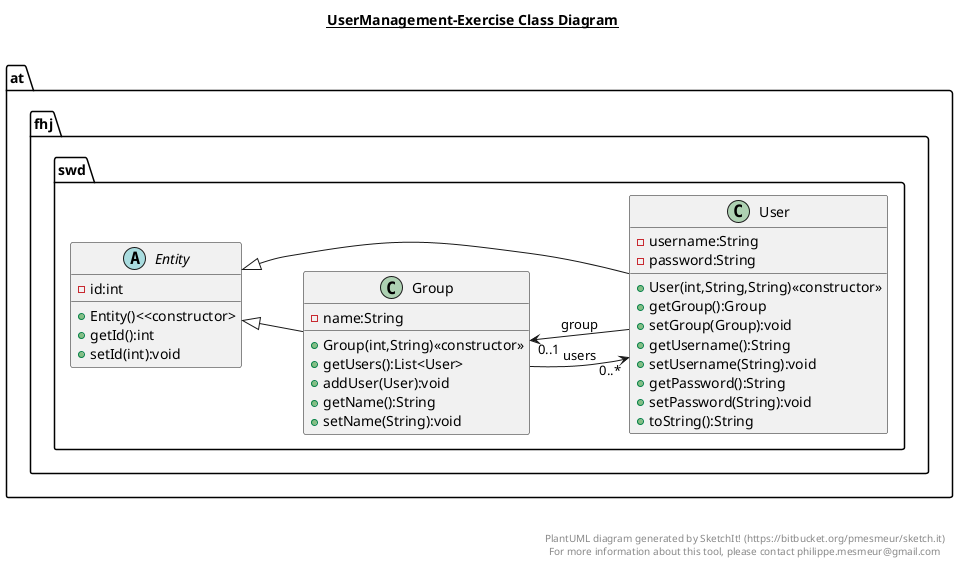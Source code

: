 @startuml
left to right direction

title __UserManagement-Exercise Class Diagram__\n

  namespace at.fhj.swd {
    abstract class at.fhj.swd.Entity {
    -id:int
    +Entity()<<constructor>
    +getId():int
    +setId(int):void
    }
  }
  

  namespace at.fhj.swd {
    class at.fhj.swd.Group {
    -name:String
    +Group(int,String)<<constructor>>
    +getUsers():List<User>
    +addUser(User):void
    +getName():String
    +setName(String):void
    }
  }
  

  namespace at.fhj.swd {
    class at.fhj.swd.User {
    -username:String
    -password:String
    +User(int,String,String)<<constructor>>
    +getGroup():Group
    +setGroup(Group):void
    +getUsername():String
    +setUsername(String):void
    +getPassword():String
    +setPassword(String):void
    +toString():String
    }
  }
  

  at.fhj.swd.Group -up-|> at.fhj.swd.Entity
  at.fhj.swd.User -up-|> at.fhj.swd.Entity
  at.fhj.swd.User --> "0..1" at.fhj.swd.Group : group
  'at.fhj.swd.User "0..*" <-- at.fhj.swd.Group : users
  at.fhj.swd.Group --> "0..*" at.fhj.swd.User : users

right footer


PlantUML diagram generated by SketchIt! (https://bitbucket.org/pmesmeur/sketch.it)
For more information about this tool, please contact philippe.mesmeur@gmail.com
endfooter

@enduml

